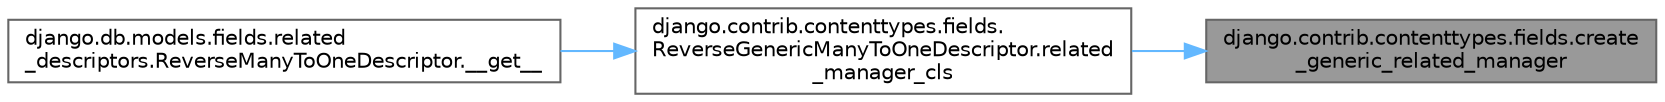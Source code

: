 digraph "django.contrib.contenttypes.fields.create_generic_related_manager"
{
 // LATEX_PDF_SIZE
  bgcolor="transparent";
  edge [fontname=Helvetica,fontsize=10,labelfontname=Helvetica,labelfontsize=10];
  node [fontname=Helvetica,fontsize=10,shape=box,height=0.2,width=0.4];
  rankdir="RL";
  Node1 [id="Node000001",label="django.contrib.contenttypes.fields.create\l_generic_related_manager",height=0.2,width=0.4,color="gray40", fillcolor="grey60", style="filled", fontcolor="black",tooltip=" "];
  Node1 -> Node2 [id="edge1_Node000001_Node000002",dir="back",color="steelblue1",style="solid",tooltip=" "];
  Node2 [id="Node000002",label="django.contrib.contenttypes.fields.\lReverseGenericManyToOneDescriptor.related\l_manager_cls",height=0.2,width=0.4,color="grey40", fillcolor="white", style="filled",URL="$classdjango_1_1contrib_1_1contenttypes_1_1fields_1_1_reverse_generic_many_to_one_descriptor.html#a4453f7282d62a2eeece86819fbad064e",tooltip=" "];
  Node2 -> Node3 [id="edge2_Node000002_Node000003",dir="back",color="steelblue1",style="solid",tooltip=" "];
  Node3 [id="Node000003",label="django.db.models.fields.related\l_descriptors.ReverseManyToOneDescriptor.__get__",height=0.2,width=0.4,color="grey40", fillcolor="white", style="filled",URL="$classdjango_1_1db_1_1models_1_1fields_1_1related__descriptors_1_1_reverse_many_to_one_descriptor.html#a59025a5b7330e19fe8fe12222acff2a9",tooltip=" "];
}
